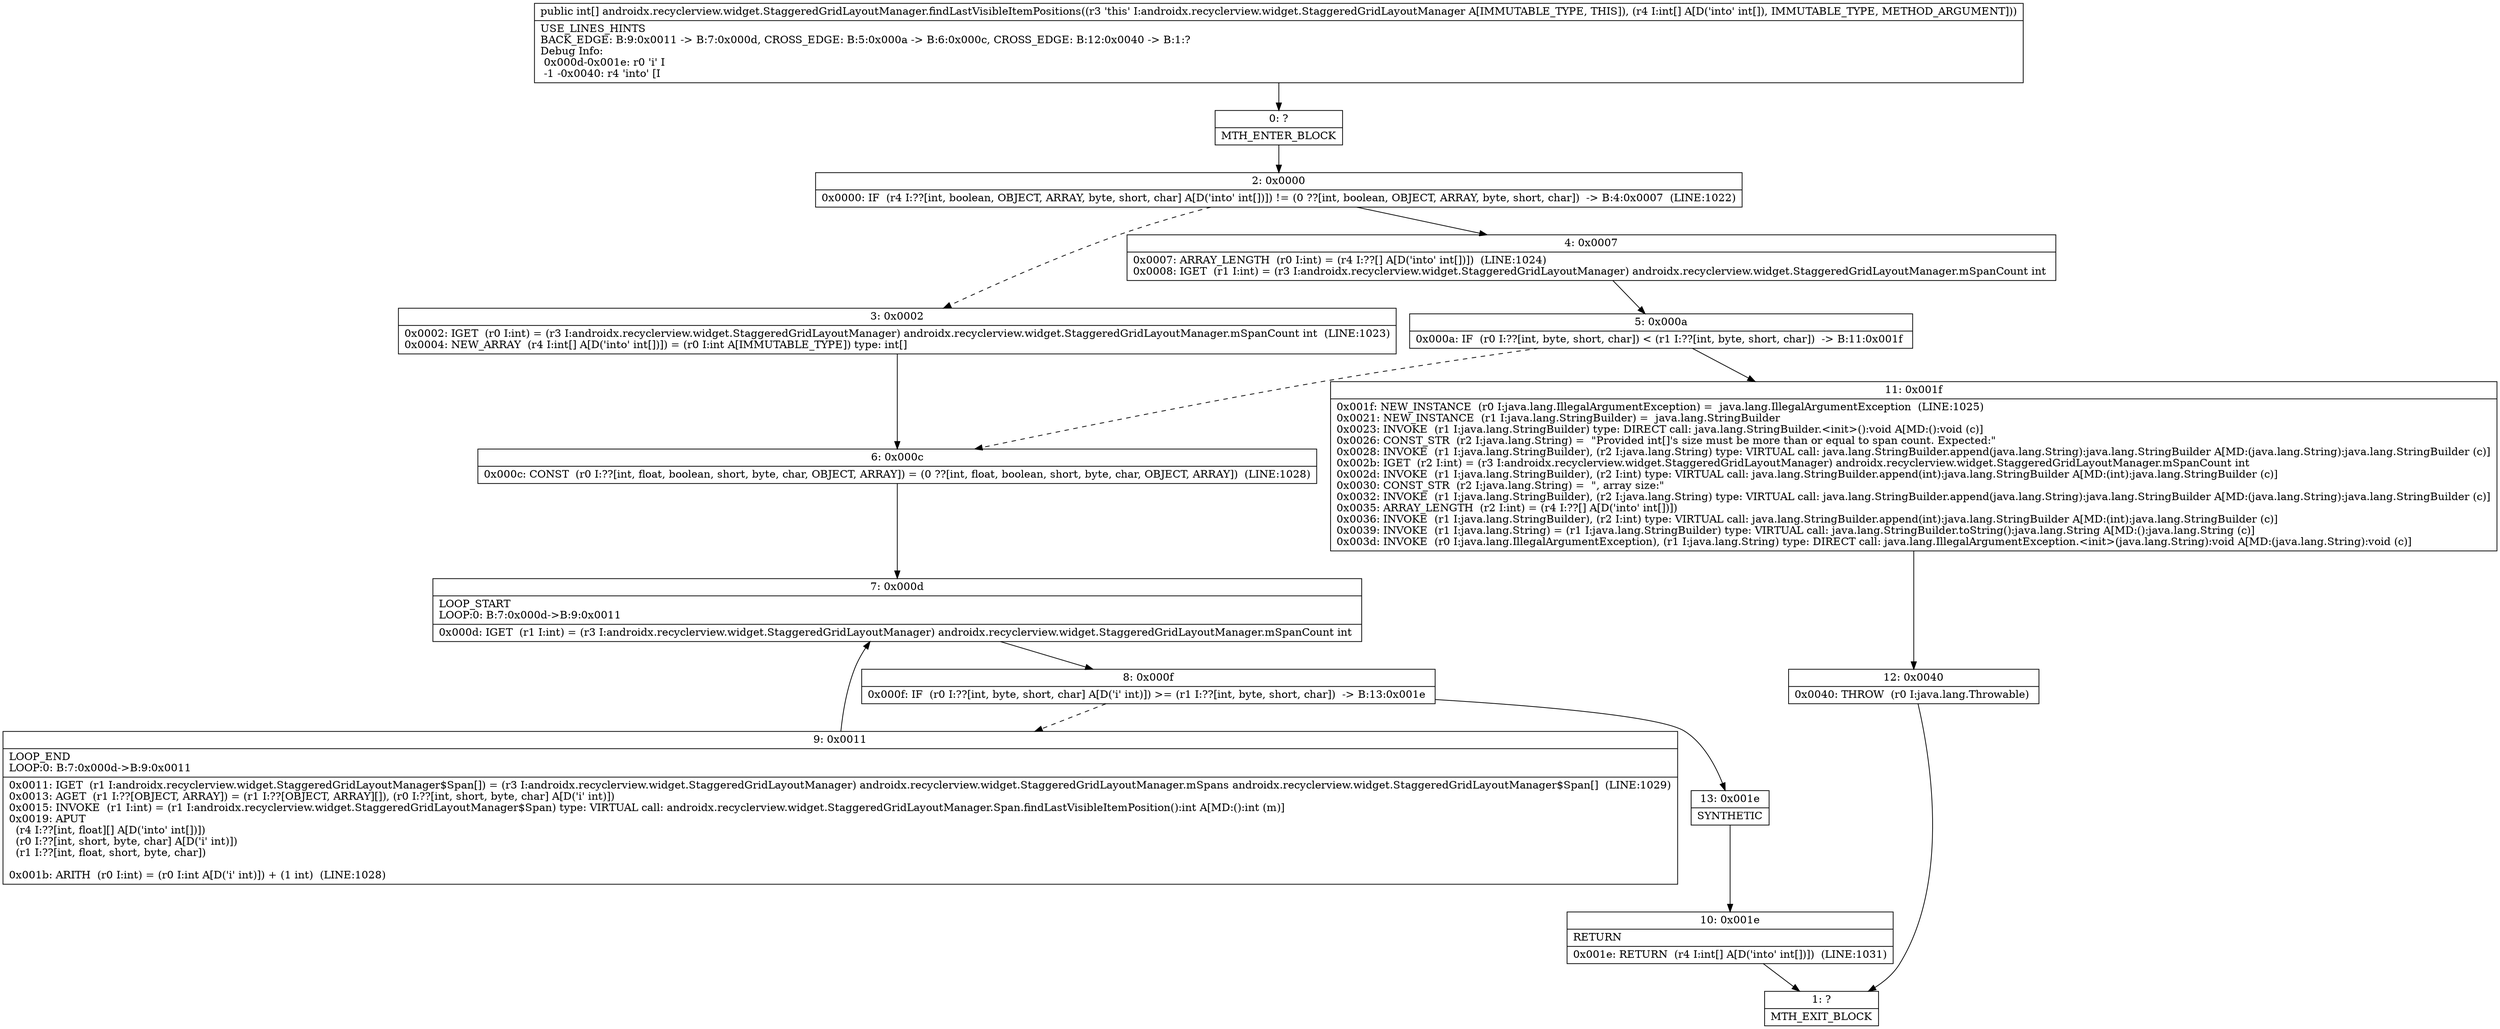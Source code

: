digraph "CFG forandroidx.recyclerview.widget.StaggeredGridLayoutManager.findLastVisibleItemPositions([I)[I" {
Node_0 [shape=record,label="{0\:\ ?|MTH_ENTER_BLOCK\l}"];
Node_2 [shape=record,label="{2\:\ 0x0000|0x0000: IF  (r4 I:??[int, boolean, OBJECT, ARRAY, byte, short, char] A[D('into' int[])]) != (0 ??[int, boolean, OBJECT, ARRAY, byte, short, char])  \-\> B:4:0x0007  (LINE:1022)\l}"];
Node_3 [shape=record,label="{3\:\ 0x0002|0x0002: IGET  (r0 I:int) = (r3 I:androidx.recyclerview.widget.StaggeredGridLayoutManager) androidx.recyclerview.widget.StaggeredGridLayoutManager.mSpanCount int  (LINE:1023)\l0x0004: NEW_ARRAY  (r4 I:int[] A[D('into' int[])]) = (r0 I:int A[IMMUTABLE_TYPE]) type: int[] \l}"];
Node_6 [shape=record,label="{6\:\ 0x000c|0x000c: CONST  (r0 I:??[int, float, boolean, short, byte, char, OBJECT, ARRAY]) = (0 ??[int, float, boolean, short, byte, char, OBJECT, ARRAY])  (LINE:1028)\l}"];
Node_7 [shape=record,label="{7\:\ 0x000d|LOOP_START\lLOOP:0: B:7:0x000d\-\>B:9:0x0011\l|0x000d: IGET  (r1 I:int) = (r3 I:androidx.recyclerview.widget.StaggeredGridLayoutManager) androidx.recyclerview.widget.StaggeredGridLayoutManager.mSpanCount int \l}"];
Node_8 [shape=record,label="{8\:\ 0x000f|0x000f: IF  (r0 I:??[int, byte, short, char] A[D('i' int)]) \>= (r1 I:??[int, byte, short, char])  \-\> B:13:0x001e \l}"];
Node_9 [shape=record,label="{9\:\ 0x0011|LOOP_END\lLOOP:0: B:7:0x000d\-\>B:9:0x0011\l|0x0011: IGET  (r1 I:androidx.recyclerview.widget.StaggeredGridLayoutManager$Span[]) = (r3 I:androidx.recyclerview.widget.StaggeredGridLayoutManager) androidx.recyclerview.widget.StaggeredGridLayoutManager.mSpans androidx.recyclerview.widget.StaggeredGridLayoutManager$Span[]  (LINE:1029)\l0x0013: AGET  (r1 I:??[OBJECT, ARRAY]) = (r1 I:??[OBJECT, ARRAY][]), (r0 I:??[int, short, byte, char] A[D('i' int)]) \l0x0015: INVOKE  (r1 I:int) = (r1 I:androidx.recyclerview.widget.StaggeredGridLayoutManager$Span) type: VIRTUAL call: androidx.recyclerview.widget.StaggeredGridLayoutManager.Span.findLastVisibleItemPosition():int A[MD:():int (m)]\l0x0019: APUT  \l  (r4 I:??[int, float][] A[D('into' int[])])\l  (r0 I:??[int, short, byte, char] A[D('i' int)])\l  (r1 I:??[int, float, short, byte, char])\l \l0x001b: ARITH  (r0 I:int) = (r0 I:int A[D('i' int)]) + (1 int)  (LINE:1028)\l}"];
Node_13 [shape=record,label="{13\:\ 0x001e|SYNTHETIC\l}"];
Node_10 [shape=record,label="{10\:\ 0x001e|RETURN\l|0x001e: RETURN  (r4 I:int[] A[D('into' int[])])  (LINE:1031)\l}"];
Node_1 [shape=record,label="{1\:\ ?|MTH_EXIT_BLOCK\l}"];
Node_4 [shape=record,label="{4\:\ 0x0007|0x0007: ARRAY_LENGTH  (r0 I:int) = (r4 I:??[] A[D('into' int[])])  (LINE:1024)\l0x0008: IGET  (r1 I:int) = (r3 I:androidx.recyclerview.widget.StaggeredGridLayoutManager) androidx.recyclerview.widget.StaggeredGridLayoutManager.mSpanCount int \l}"];
Node_5 [shape=record,label="{5\:\ 0x000a|0x000a: IF  (r0 I:??[int, byte, short, char]) \< (r1 I:??[int, byte, short, char])  \-\> B:11:0x001f \l}"];
Node_11 [shape=record,label="{11\:\ 0x001f|0x001f: NEW_INSTANCE  (r0 I:java.lang.IllegalArgumentException) =  java.lang.IllegalArgumentException  (LINE:1025)\l0x0021: NEW_INSTANCE  (r1 I:java.lang.StringBuilder) =  java.lang.StringBuilder \l0x0023: INVOKE  (r1 I:java.lang.StringBuilder) type: DIRECT call: java.lang.StringBuilder.\<init\>():void A[MD:():void (c)]\l0x0026: CONST_STR  (r2 I:java.lang.String) =  \"Provided int[]'s size must be more than or equal to span count. Expected:\" \l0x0028: INVOKE  (r1 I:java.lang.StringBuilder), (r2 I:java.lang.String) type: VIRTUAL call: java.lang.StringBuilder.append(java.lang.String):java.lang.StringBuilder A[MD:(java.lang.String):java.lang.StringBuilder (c)]\l0x002b: IGET  (r2 I:int) = (r3 I:androidx.recyclerview.widget.StaggeredGridLayoutManager) androidx.recyclerview.widget.StaggeredGridLayoutManager.mSpanCount int \l0x002d: INVOKE  (r1 I:java.lang.StringBuilder), (r2 I:int) type: VIRTUAL call: java.lang.StringBuilder.append(int):java.lang.StringBuilder A[MD:(int):java.lang.StringBuilder (c)]\l0x0030: CONST_STR  (r2 I:java.lang.String) =  \", array size:\" \l0x0032: INVOKE  (r1 I:java.lang.StringBuilder), (r2 I:java.lang.String) type: VIRTUAL call: java.lang.StringBuilder.append(java.lang.String):java.lang.StringBuilder A[MD:(java.lang.String):java.lang.StringBuilder (c)]\l0x0035: ARRAY_LENGTH  (r2 I:int) = (r4 I:??[] A[D('into' int[])]) \l0x0036: INVOKE  (r1 I:java.lang.StringBuilder), (r2 I:int) type: VIRTUAL call: java.lang.StringBuilder.append(int):java.lang.StringBuilder A[MD:(int):java.lang.StringBuilder (c)]\l0x0039: INVOKE  (r1 I:java.lang.String) = (r1 I:java.lang.StringBuilder) type: VIRTUAL call: java.lang.StringBuilder.toString():java.lang.String A[MD:():java.lang.String (c)]\l0x003d: INVOKE  (r0 I:java.lang.IllegalArgumentException), (r1 I:java.lang.String) type: DIRECT call: java.lang.IllegalArgumentException.\<init\>(java.lang.String):void A[MD:(java.lang.String):void (c)]\l}"];
Node_12 [shape=record,label="{12\:\ 0x0040|0x0040: THROW  (r0 I:java.lang.Throwable) \l}"];
MethodNode[shape=record,label="{public int[] androidx.recyclerview.widget.StaggeredGridLayoutManager.findLastVisibleItemPositions((r3 'this' I:androidx.recyclerview.widget.StaggeredGridLayoutManager A[IMMUTABLE_TYPE, THIS]), (r4 I:int[] A[D('into' int[]), IMMUTABLE_TYPE, METHOD_ARGUMENT]))  | USE_LINES_HINTS\lBACK_EDGE: B:9:0x0011 \-\> B:7:0x000d, CROSS_EDGE: B:5:0x000a \-\> B:6:0x000c, CROSS_EDGE: B:12:0x0040 \-\> B:1:?\lDebug Info:\l  0x000d\-0x001e: r0 'i' I\l  \-1 \-0x0040: r4 'into' [I\l}"];
MethodNode -> Node_0;Node_0 -> Node_2;
Node_2 -> Node_3[style=dashed];
Node_2 -> Node_4;
Node_3 -> Node_6;
Node_6 -> Node_7;
Node_7 -> Node_8;
Node_8 -> Node_9[style=dashed];
Node_8 -> Node_13;
Node_9 -> Node_7;
Node_13 -> Node_10;
Node_10 -> Node_1;
Node_4 -> Node_5;
Node_5 -> Node_6[style=dashed];
Node_5 -> Node_11;
Node_11 -> Node_12;
Node_12 -> Node_1;
}

